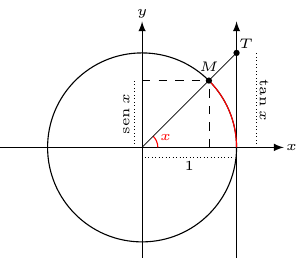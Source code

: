 \documentclass[crop]{standalone}
\usepackage[dvipsnames]{xcolor}
\usepackage{tikz}
\usetikzlibrary{positioning}

\begin{document}
  \begin{tikzpicture}[font=\tiny]
    \def\r{1.2}
    \def\t{45}
    \def\ox{1.8}
    \def\oy{1.8}
    
    \def\xm{\r*cos(\t)}
    \def\ym{\r*sin(\t)}
    \def\tanv{\r*tan(\t)}
    \def\senv{\r*sin(\t)}

    \draw[-latex,line width=0.25pt] ({-\ox},0) -- ({\ox},0);
    \node at ({\ox+0.1},0) {$x$};
    \draw[-latex,line width=0.25pt] (0,{-\oy+0.4}) -- (0,{\oy-0.2});
    \node at (0,{\oy-0.1}) {$y$};
    \draw[-latex,line width=0.25pt] (\r,{-\oy+0.4}) -- (\r,{\oy-0.2});
    
    \draw (0,0) circle (\r);
    \draw[red] (0.2,0) arc (0:\t:0.2);
    \draw[red] (\r,0) arc (0:\t:\r);
    \draw[line width=0.25pt] (0,0) -- (\r,{\tanv});
    \node[red] at (0.3,0.12) {$x$};
    
    \fill ({\xm},{\ym}) circle (0.04);
    \node at ({\xm},{\ym+0.17}) {$M$};

    \fill (\r,{\tanv}) circle (0.04);
    \node at ({\r+0.12},{\tanv+0.12}) {$T$};
    
    \draw[line width=0.25pt,densely dotted] ({\r+0.25},0) -- ({\r+0.25},{\tanv});
    \node[rotate=-90] at ({\r+0.35},{\tanv/2}) {$\tan{x}$};

    \draw[line width=0.25pt,densely dotted] (-0.10,0) -- (-0.10,{\senv});
    \node[rotate=90] at ({-0.2},{\senv/2}) {$\mbox{sen}\,{x}$};

    \draw[line width=0.25pt,densely dotted] (0.03*\r,-0.10*\r) -- (0.97*\r,-0.10*\r);
    \node at ({0.5*\r},{-0.2*\r}) {$1$};

    \draw[line width=0.25pt,dashed] (0,{\ym}) -- ({\xm},{\ym});
    
    \draw[line width=0.25pt,dashed] ({\xm},0) -- ({\xm},{\ym});
  \end{tikzpicture}%
\end{document}